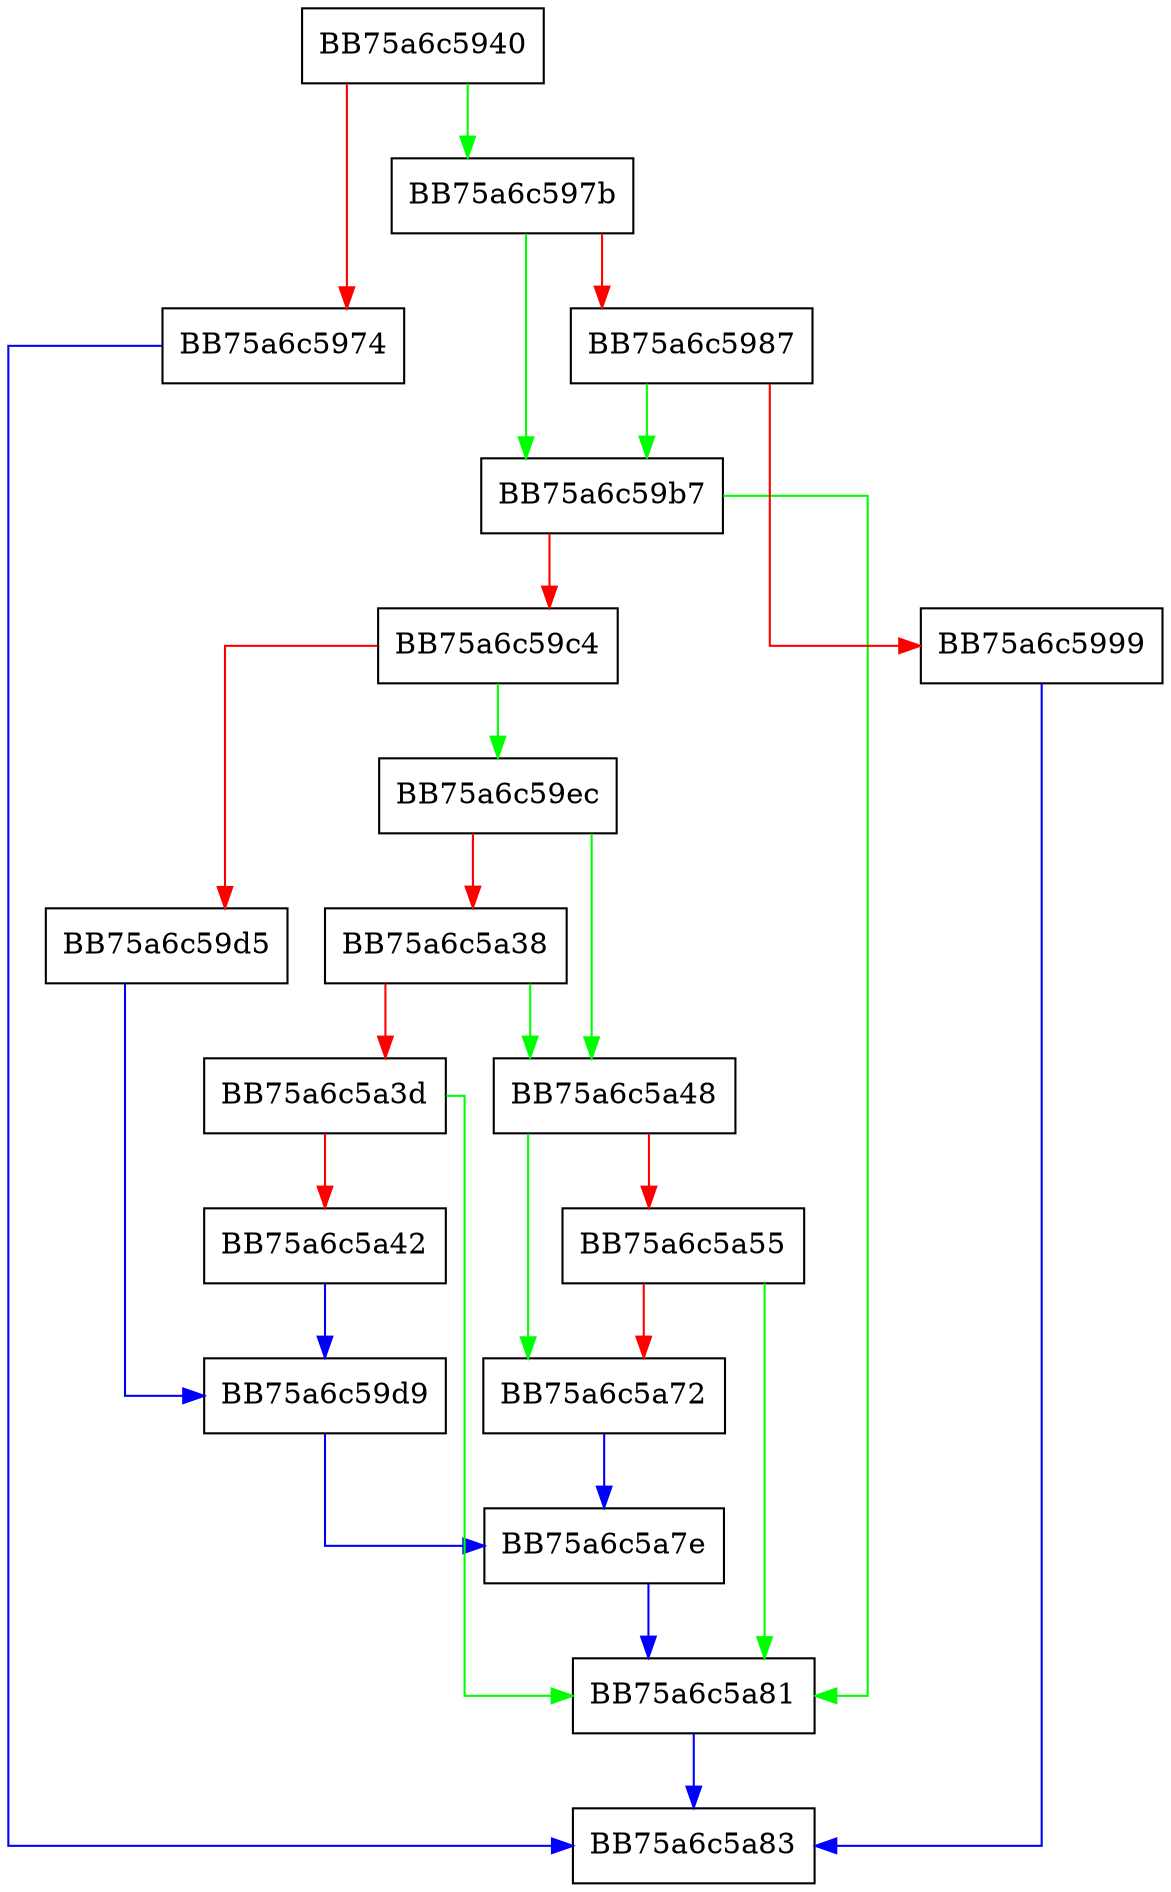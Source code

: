 digraph overflow {
  node [shape="box"];
  graph [splines=ortho];
  BB75a6c5940 -> BB75a6c597b [color="green"];
  BB75a6c5940 -> BB75a6c5974 [color="red"];
  BB75a6c5974 -> BB75a6c5a83 [color="blue"];
  BB75a6c597b -> BB75a6c59b7 [color="green"];
  BB75a6c597b -> BB75a6c5987 [color="red"];
  BB75a6c5987 -> BB75a6c59b7 [color="green"];
  BB75a6c5987 -> BB75a6c5999 [color="red"];
  BB75a6c5999 -> BB75a6c5a83 [color="blue"];
  BB75a6c59b7 -> BB75a6c5a81 [color="green"];
  BB75a6c59b7 -> BB75a6c59c4 [color="red"];
  BB75a6c59c4 -> BB75a6c59ec [color="green"];
  BB75a6c59c4 -> BB75a6c59d5 [color="red"];
  BB75a6c59d5 -> BB75a6c59d9 [color="blue"];
  BB75a6c59d9 -> BB75a6c5a7e [color="blue"];
  BB75a6c59ec -> BB75a6c5a48 [color="green"];
  BB75a6c59ec -> BB75a6c5a38 [color="red"];
  BB75a6c5a38 -> BB75a6c5a48 [color="green"];
  BB75a6c5a38 -> BB75a6c5a3d [color="red"];
  BB75a6c5a3d -> BB75a6c5a81 [color="green"];
  BB75a6c5a3d -> BB75a6c5a42 [color="red"];
  BB75a6c5a42 -> BB75a6c59d9 [color="blue"];
  BB75a6c5a48 -> BB75a6c5a72 [color="green"];
  BB75a6c5a48 -> BB75a6c5a55 [color="red"];
  BB75a6c5a55 -> BB75a6c5a81 [color="green"];
  BB75a6c5a55 -> BB75a6c5a72 [color="red"];
  BB75a6c5a72 -> BB75a6c5a7e [color="blue"];
  BB75a6c5a7e -> BB75a6c5a81 [color="blue"];
  BB75a6c5a81 -> BB75a6c5a83 [color="blue"];
}